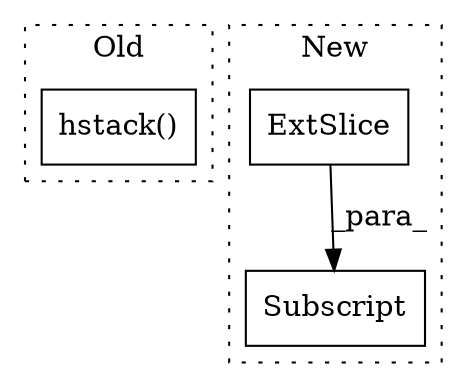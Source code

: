 digraph G {
subgraph cluster0 {
1 [label="hstack()" a="75" s="15075,15112" l="10,1" shape="box"];
label = "Old";
style="dotted";
}
subgraph cluster1 {
2 [label="ExtSlice" a="85" s="14971" l="12" shape="box"];
3 [label="Subscript" a="63" s="14971,0" l="19,0" shape="box"];
label = "New";
style="dotted";
}
2 -> 3 [label="_para_"];
}